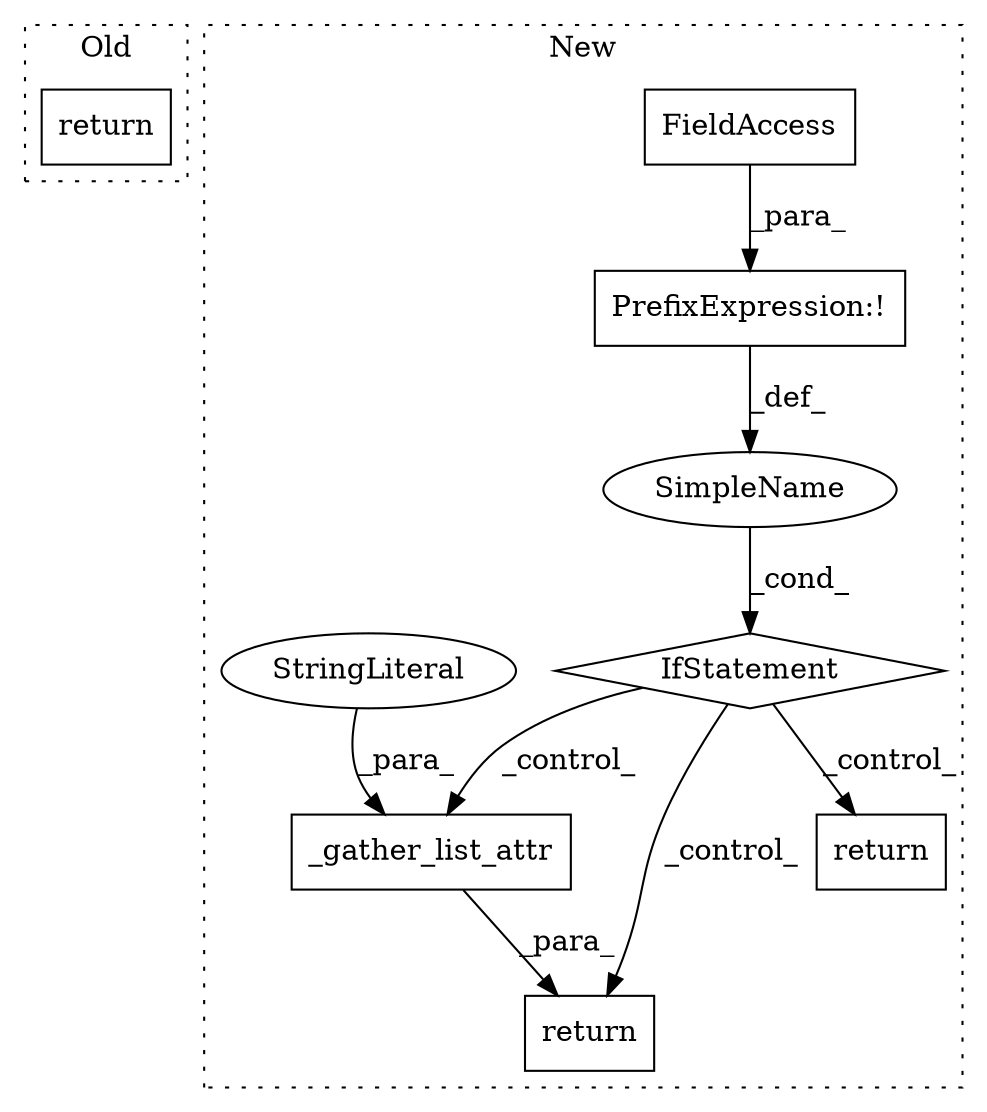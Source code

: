 digraph G {
subgraph cluster0 {
1 [label="return" a="41" s="14075" l="7" shape="box"];
label = "Old";
style="dotted";
}
subgraph cluster1 {
2 [label="_gather_list_attr" a="32" s="15889,15926" l="18,1" shape="box"];
3 [label="PrefixExpression:!" a="38" s="15841" l="1" shape="box"];
4 [label="SimpleName" a="42" s="" l="" shape="ellipse"];
5 [label="return" a="41" s="15935" l="7" shape="box"];
6 [label="FieldAccess" a="22" s="15842" l="14" shape="box"];
7 [label="IfStatement" a="25" s="15837,15856" l="4,2" shape="diamond"];
8 [label="StringLiteral" a="45" s="15907" l="19" shape="ellipse"];
9 [label="return" a="41" s="15983" l="7" shape="box"];
label = "New";
style="dotted";
}
2 -> 5 [label="_para_"];
3 -> 4 [label="_def_"];
4 -> 7 [label="_cond_"];
6 -> 3 [label="_para_"];
7 -> 5 [label="_control_"];
7 -> 2 [label="_control_"];
7 -> 9 [label="_control_"];
8 -> 2 [label="_para_"];
}